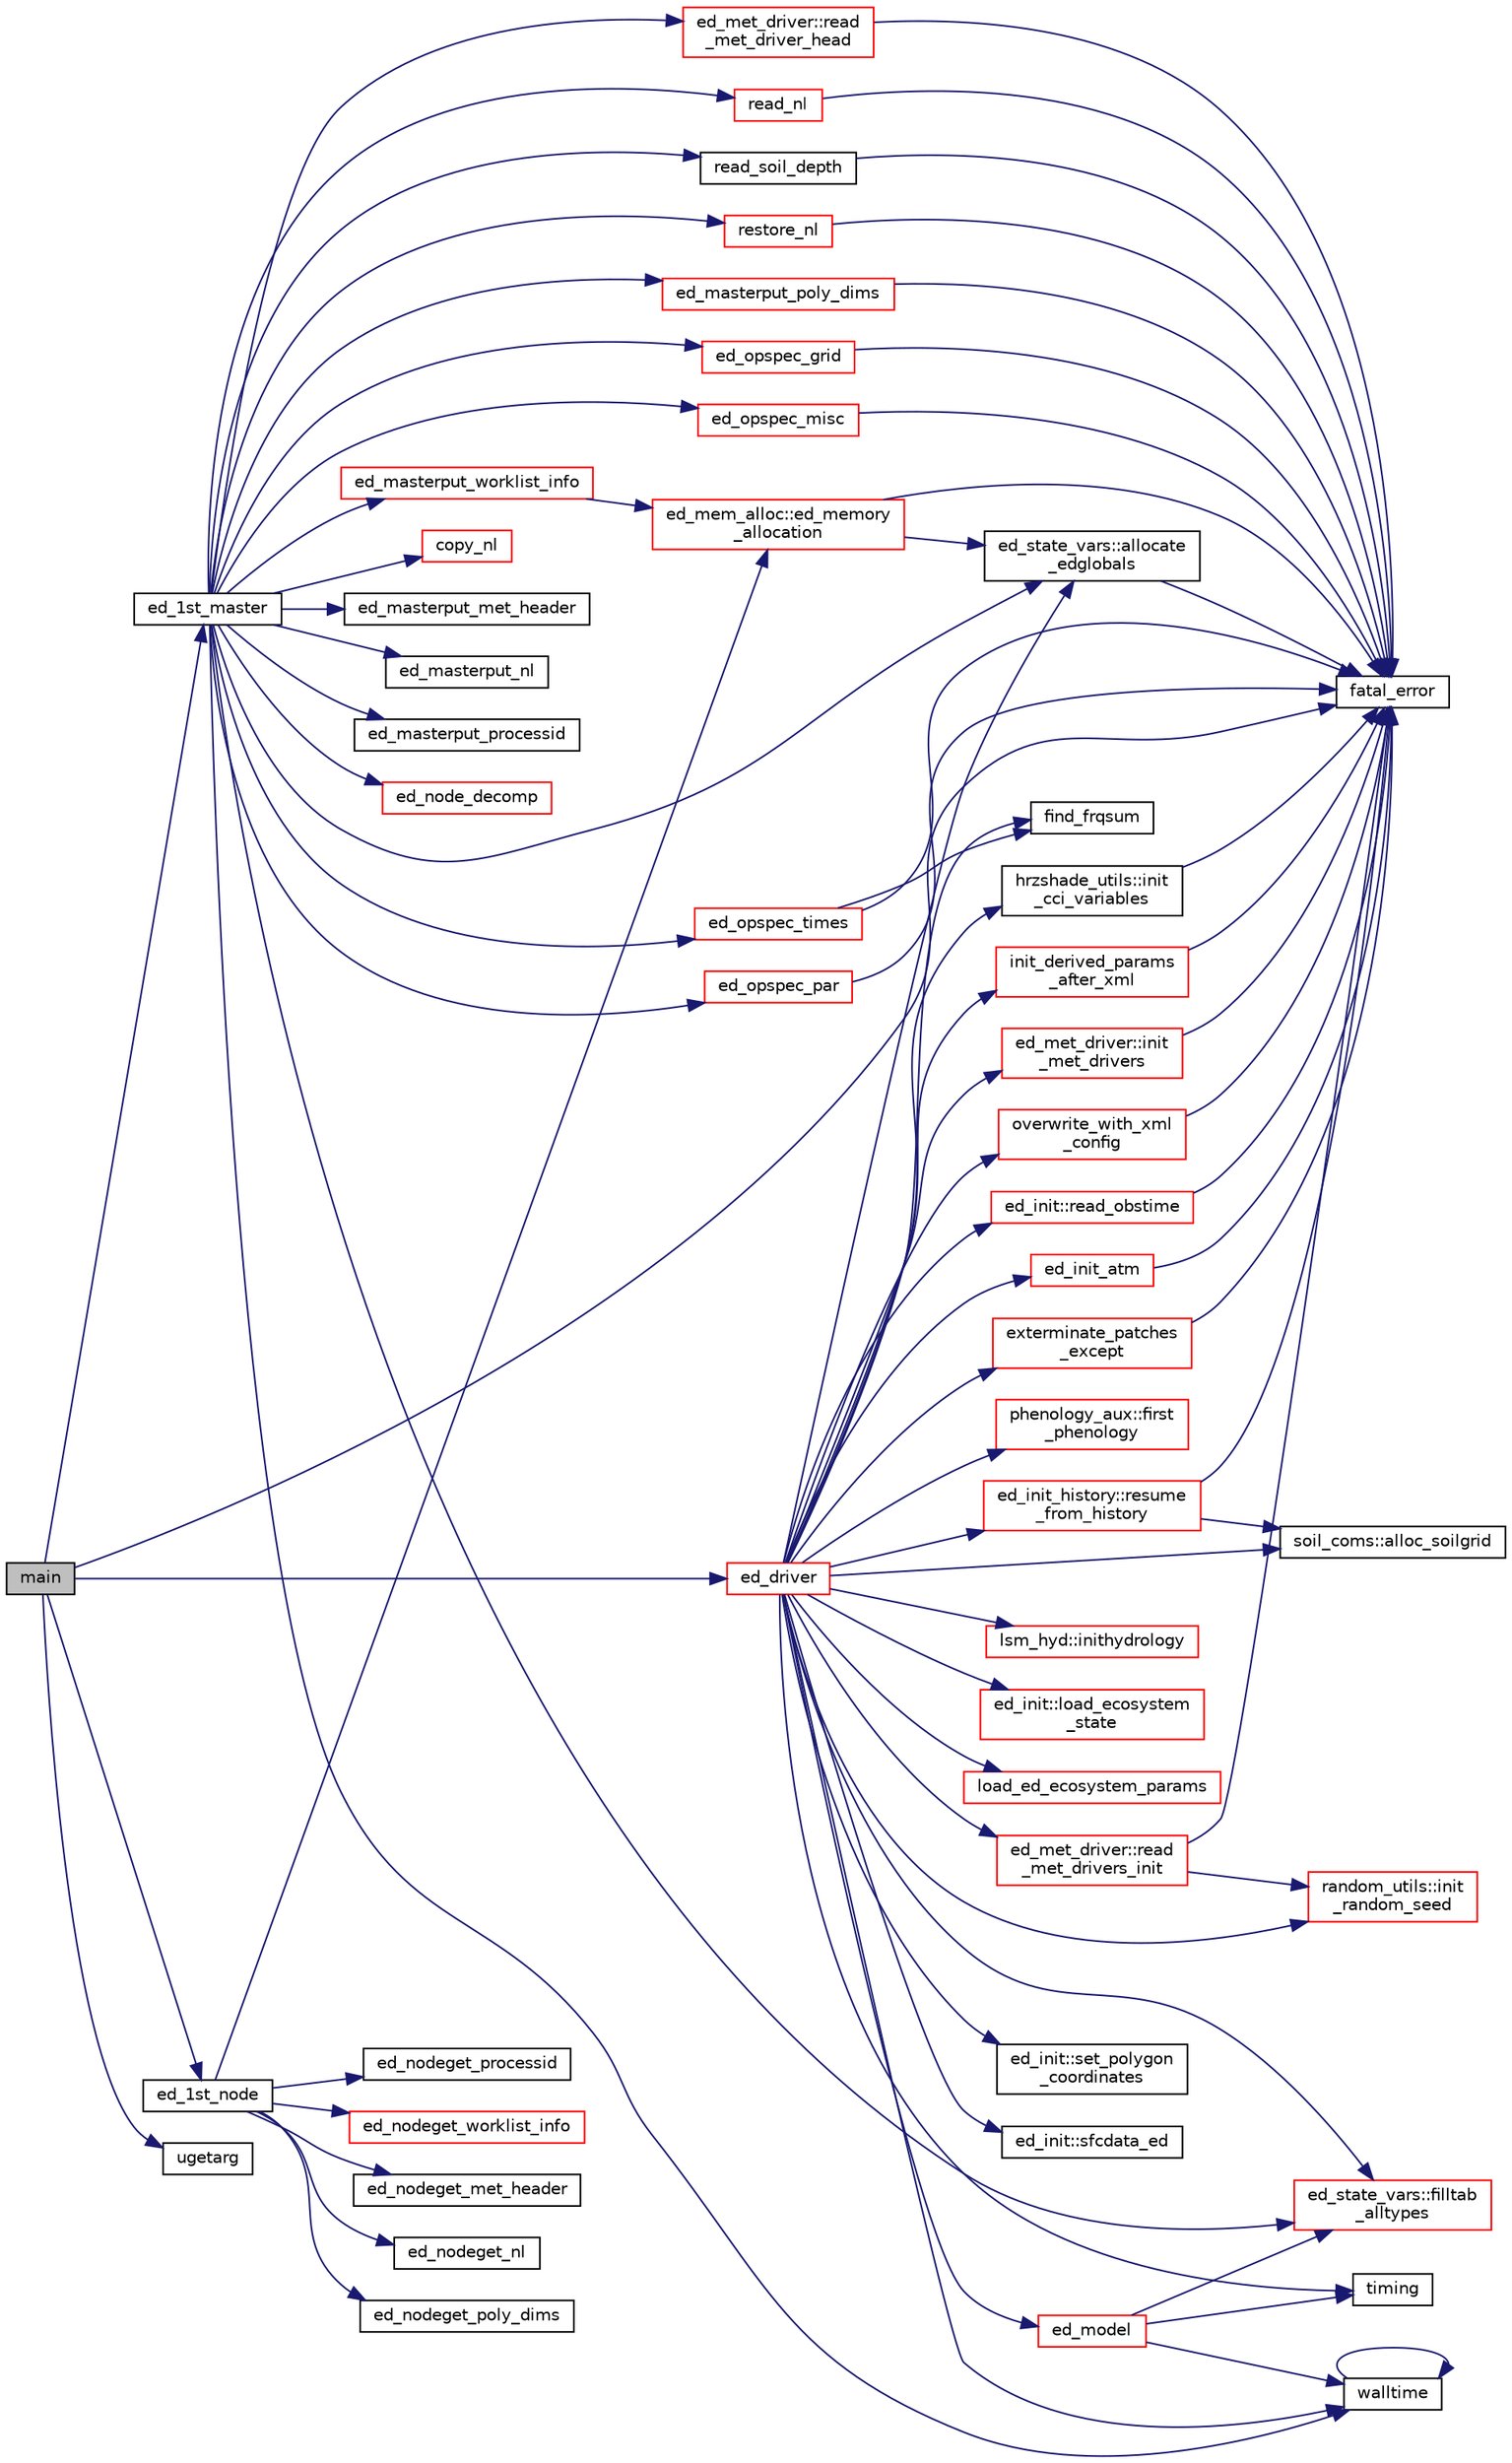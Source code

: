digraph "main"
{
 // LATEX_PDF_SIZE
  edge [fontname="Helvetica",fontsize="10",labelfontname="Helvetica",labelfontsize="10"];
  node [fontname="Helvetica",fontsize="10",shape=record];
  rankdir="LR";
  Node1 [label="main",height=0.2,width=0.4,color="black", fillcolor="grey75", style="filled", fontcolor="black",tooltip=" "];
  Node1 -> Node2 [color="midnightblue",fontsize="10",style="solid",fontname="Helvetica"];
  Node2 [label="ed_1st_master",height=0.2,width=0.4,color="black", fillcolor="white", style="filled",URL="$ed__1st_8_f90.html#a210220ea32a2360ac21ce627205a9316",tooltip=" "];
  Node2 -> Node3 [color="midnightblue",fontsize="10",style="solid",fontname="Helvetica"];
  Node3 [label="ed_state_vars::allocate\l_edglobals",height=0.2,width=0.4,color="black", fillcolor="white", style="filled",URL="$namespaceed__state__vars.html#a01c02fd632892eb11eaac0daacc106d2",tooltip="Allocates the global dimensions (outside the structure)."];
  Node3 -> Node4 [color="midnightblue",fontsize="10",style="solid",fontname="Helvetica"];
  Node4 [label="fatal_error",height=0.2,width=0.4,color="black", fillcolor="white", style="filled",URL="$fatal__error_8_f90.html#a2a2bff228716ab48a81c795b348d1665",tooltip=" "];
  Node2 -> Node5 [color="midnightblue",fontsize="10",style="solid",fontname="Helvetica"];
  Node5 [label="copy_nl",height=0.2,width=0.4,color="red", fillcolor="white", style="filled",URL="$ed__load__namelist_8f90.html#a6c55a5dcbe1f908f9e2599d577e8a2d2",tooltip=" "];
  Node2 -> Node13 [color="midnightblue",fontsize="10",style="solid",fontname="Helvetica"];
  Node13 [label="ed_masterput_met_header",height=0.2,width=0.4,color="black", fillcolor="white", style="filled",URL="$ed__mpass__init_8_f90.html#a8f64604ca973c6e8458295ee11bef097",tooltip=" "];
  Node2 -> Node14 [color="midnightblue",fontsize="10",style="solid",fontname="Helvetica"];
  Node14 [label="ed_masterput_nl",height=0.2,width=0.4,color="black", fillcolor="white", style="filled",URL="$ed__mpass__init_8_f90.html#a240d6cf9664c6058b39e17a9d98b8dc1",tooltip=" "];
  Node2 -> Node15 [color="midnightblue",fontsize="10",style="solid",fontname="Helvetica"];
  Node15 [label="ed_masterput_poly_dims",height=0.2,width=0.4,color="red", fillcolor="white", style="filled",URL="$ed__mpass__init_8_f90.html#ab8edb5262c6398dd001aecd5144ff6ad",tooltip=" "];
  Node15 -> Node4 [color="midnightblue",fontsize="10",style="solid",fontname="Helvetica"];
  Node2 -> Node18 [color="midnightblue",fontsize="10",style="solid",fontname="Helvetica"];
  Node18 [label="ed_masterput_processid",height=0.2,width=0.4,color="black", fillcolor="white", style="filled",URL="$ed__mpass__init_8_f90.html#a78fbd18a00870b2ba2577524102b6730",tooltip=" "];
  Node2 -> Node19 [color="midnightblue",fontsize="10",style="solid",fontname="Helvetica"];
  Node19 [label="ed_masterput_worklist_info",height=0.2,width=0.4,color="red", fillcolor="white", style="filled",URL="$ed__mpass__init_8_f90.html#a92ea90e711dba589f46d6e84f21526c8",tooltip=" "];
  Node19 -> Node22 [color="midnightblue",fontsize="10",style="solid",fontname="Helvetica"];
  Node22 [label="ed_mem_alloc::ed_memory\l_allocation",height=0.2,width=0.4,color="red", fillcolor="white", style="filled",URL="$namespaceed__mem__alloc.html#a410d759cf4e13ea20ace04982d91d9bb",tooltip=" "];
  Node22 -> Node3 [color="midnightblue",fontsize="10",style="solid",fontname="Helvetica"];
  Node22 -> Node4 [color="midnightblue",fontsize="10",style="solid",fontname="Helvetica"];
  Node2 -> Node29 [color="midnightblue",fontsize="10",style="solid",fontname="Helvetica"];
  Node29 [label="ed_node_decomp",height=0.2,width=0.4,color="red", fillcolor="white", style="filled",URL="$ed__para__init_8f90.html#a7e154783bfabc64af7dcc857db4dffbb",tooltip=" "];
  Node2 -> Node51 [color="midnightblue",fontsize="10",style="solid",fontname="Helvetica"];
  Node51 [label="ed_opspec_grid",height=0.2,width=0.4,color="red", fillcolor="white", style="filled",URL="$ed__opspec_8_f90.html#aa301ed06640fd2baf024b73d2328478c",tooltip=" "];
  Node51 -> Node4 [color="midnightblue",fontsize="10",style="solid",fontname="Helvetica"];
  Node2 -> Node53 [color="midnightblue",fontsize="10",style="solid",fontname="Helvetica"];
  Node53 [label="ed_opspec_misc",height=0.2,width=0.4,color="red", fillcolor="white", style="filled",URL="$ed__opspec_8_f90.html#ad98b2617041c69161559eb513679f858",tooltip=" "];
  Node53 -> Node4 [color="midnightblue",fontsize="10",style="solid",fontname="Helvetica"];
  Node2 -> Node55 [color="midnightblue",fontsize="10",style="solid",fontname="Helvetica"];
  Node55 [label="ed_opspec_par",height=0.2,width=0.4,color="red", fillcolor="white", style="filled",URL="$ed__opspec_8_f90.html#a799f906b4a18125aa1ff4688ecac263c",tooltip=" "];
  Node55 -> Node4 [color="midnightblue",fontsize="10",style="solid",fontname="Helvetica"];
  Node2 -> Node56 [color="midnightblue",fontsize="10",style="solid",fontname="Helvetica"];
  Node56 [label="ed_opspec_times",height=0.2,width=0.4,color="red", fillcolor="white", style="filled",URL="$ed__opspec_8_f90.html#a4de60af11128e197d5b881d002b89630",tooltip=" "];
  Node56 -> Node4 [color="midnightblue",fontsize="10",style="solid",fontname="Helvetica"];
  Node56 -> Node57 [color="midnightblue",fontsize="10",style="solid",fontname="Helvetica"];
  Node57 [label="find_frqsum",height=0.2,width=0.4,color="black", fillcolor="white", style="filled",URL="$ed__driver_8_f90.html#aaf39453993593490eb170bc040726ee2",tooltip=" "];
  Node2 -> Node58 [color="midnightblue",fontsize="10",style="solid",fontname="Helvetica"];
  Node58 [label="ed_state_vars::filltab\l_alltypes",height=0.2,width=0.4,color="red", fillcolor="white", style="filled",URL="$namespaceed__state__vars.html#afdc01451213108f52d4c3ac14a804f74",tooltip="This subroutine is the main driver for filling the variable table (var_table) of ED variables."];
  Node2 -> Node123 [color="midnightblue",fontsize="10",style="solid",fontname="Helvetica"];
  Node123 [label="ed_met_driver::read\l_met_driver_head",height=0.2,width=0.4,color="red", fillcolor="white", style="filled",URL="$namespaceed__met__driver.html#a0965b93e1a1d978fdadf4a72863ded51",tooltip=" "];
  Node123 -> Node4 [color="midnightblue",fontsize="10",style="solid",fontname="Helvetica"];
  Node2 -> Node125 [color="midnightblue",fontsize="10",style="solid",fontname="Helvetica"];
  Node125 [label="read_nl",height=0.2,width=0.4,color="red", fillcolor="white", style="filled",URL="$ed__load__namelist_8f90.html#a74dbabc7eca04f03fced064fb5389c57",tooltip=" "];
  Node125 -> Node4 [color="midnightblue",fontsize="10",style="solid",fontname="Helvetica"];
  Node2 -> Node127 [color="midnightblue",fontsize="10",style="solid",fontname="Helvetica"];
  Node127 [label="read_soil_depth",height=0.2,width=0.4,color="black", fillcolor="white", style="filled",URL="$leaf__database_8f90.html#aad22620a117c4d316d32f8cb3a185496",tooltip=" "];
  Node127 -> Node4 [color="midnightblue",fontsize="10",style="solid",fontname="Helvetica"];
  Node2 -> Node128 [color="midnightblue",fontsize="10",style="solid",fontname="Helvetica"];
  Node128 [label="restore_nl",height=0.2,width=0.4,color="red", fillcolor="white", style="filled",URL="$ed__load__namelist_8f90.html#aa4540ee5a1b2b39733d25c5693ac228f",tooltip=" "];
  Node128 -> Node4 [color="midnightblue",fontsize="10",style="solid",fontname="Helvetica"];
  Node2 -> Node129 [color="midnightblue",fontsize="10",style="solid",fontname="Helvetica"];
  Node129 [label="walltime",height=0.2,width=0.4,color="black", fillcolor="white", style="filled",URL="$utils__f_8f90.html#ad3ffdbdf7c50b9d7de84489e2e30eec5",tooltip=" "];
  Node129 -> Node129 [color="midnightblue",fontsize="10",style="solid",fontname="Helvetica"];
  Node1 -> Node130 [color="midnightblue",fontsize="10",style="solid",fontname="Helvetica"];
  Node130 [label="ed_1st_node",height=0.2,width=0.4,color="black", fillcolor="white", style="filled",URL="$ed__1st_8_f90.html#a88c7eafef7545a0e8343dd5a148f8320",tooltip=" "];
  Node130 -> Node22 [color="midnightblue",fontsize="10",style="solid",fontname="Helvetica"];
  Node130 -> Node131 [color="midnightblue",fontsize="10",style="solid",fontname="Helvetica"];
  Node131 [label="ed_nodeget_met_header",height=0.2,width=0.4,color="black", fillcolor="white", style="filled",URL="$ed__mpass__init_8_f90.html#a7c43c6c7ffb1ec5ba35396470e532068",tooltip=" "];
  Node130 -> Node132 [color="midnightblue",fontsize="10",style="solid",fontname="Helvetica"];
  Node132 [label="ed_nodeget_nl",height=0.2,width=0.4,color="black", fillcolor="white", style="filled",URL="$ed__mpass__init_8_f90.html#a71a6170aace1990f255b9da08adc81cf",tooltip=" "];
  Node130 -> Node133 [color="midnightblue",fontsize="10",style="solid",fontname="Helvetica"];
  Node133 [label="ed_nodeget_poly_dims",height=0.2,width=0.4,color="black", fillcolor="white", style="filled",URL="$ed__mpass__init_8_f90.html#aa2fb2a5427c2e9a8ae20d387ca95a66e",tooltip=" "];
  Node130 -> Node134 [color="midnightblue",fontsize="10",style="solid",fontname="Helvetica"];
  Node134 [label="ed_nodeget_processid",height=0.2,width=0.4,color="black", fillcolor="white", style="filled",URL="$ed__mpass__init_8_f90.html#a1c980ac7ad5de486780a351778cfb786",tooltip=" "];
  Node130 -> Node135 [color="midnightblue",fontsize="10",style="solid",fontname="Helvetica"];
  Node135 [label="ed_nodeget_worklist_info",height=0.2,width=0.4,color="red", fillcolor="white", style="filled",URL="$ed__mpass__init_8_f90.html#a5ad92c335f14b12bdba706f520c2e3e8",tooltip=" "];
  Node1 -> Node136 [color="midnightblue",fontsize="10",style="solid",fontname="Helvetica"];
  Node136 [label="ed_driver",height=0.2,width=0.4,color="red", fillcolor="white", style="filled",URL="$ed__driver_8_f90.html#a5706bd8bee60960fe8166de1870e47da",tooltip=" "];
  Node136 -> Node137 [color="midnightblue",fontsize="10",style="solid",fontname="Helvetica"];
  Node137 [label="soil_coms::alloc_soilgrid",height=0.2,width=0.4,color="black", fillcolor="white", style="filled",URL="$namespacesoil__coms.html#ad616d97c9e0bec81cd93be86cd178216",tooltip=" "];
  Node136 -> Node3 [color="midnightblue",fontsize="10",style="solid",fontname="Helvetica"];
  Node136 -> Node138 [color="midnightblue",fontsize="10",style="solid",fontname="Helvetica"];
  Node138 [label="ed_init_atm",height=0.2,width=0.4,color="red", fillcolor="white", style="filled",URL="$ed__init__atm_8_f90.html#a67ae59514caf7fea8936bca72628f5ca",tooltip=" "];
  Node138 -> Node4 [color="midnightblue",fontsize="10",style="solid",fontname="Helvetica"];
  Node136 -> Node254 [color="midnightblue",fontsize="10",style="solid",fontname="Helvetica"];
  Node254 [label="ed_model",height=0.2,width=0.4,color="red", fillcolor="white", style="filled",URL="$ed__model_8_f90.html#a9804b9ca3fcb1b4e17171d786d50c32c",tooltip="Begins, updates, and outputs results from ecosystem simulation."];
  Node254 -> Node58 [color="midnightblue",fontsize="10",style="solid",fontname="Helvetica"];
  Node254 -> Node474 [color="midnightblue",fontsize="10",style="solid",fontname="Helvetica"];
  Node474 [label="timing",height=0.2,width=0.4,color="black", fillcolor="white", style="filled",URL="$rsys_8_f90.html#a41ecaae8b0c09305c1db8113d3ab07b7",tooltip=" "];
  Node254 -> Node129 [color="midnightblue",fontsize="10",style="solid",fontname="Helvetica"];
  Node136 -> Node613 [color="midnightblue",fontsize="10",style="solid",fontname="Helvetica"];
  Node613 [label="exterminate_patches\l_except",height=0.2,width=0.4,color="red", fillcolor="white", style="filled",URL="$ed__driver_8_f90.html#acbe29092ab1909380268a871fae36f22",tooltip=" "];
  Node613 -> Node4 [color="midnightblue",fontsize="10",style="solid",fontname="Helvetica"];
  Node136 -> Node58 [color="midnightblue",fontsize="10",style="solid",fontname="Helvetica"];
  Node136 -> Node57 [color="midnightblue",fontsize="10",style="solid",fontname="Helvetica"];
  Node136 -> Node614 [color="midnightblue",fontsize="10",style="solid",fontname="Helvetica"];
  Node614 [label="phenology_aux::first\l_phenology",height=0.2,width=0.4,color="red", fillcolor="white", style="filled",URL="$namespacephenology__aux.html#ac9c11ddf83cd16439262bc9c7c72bf2e",tooltip=" "];
  Node136 -> Node615 [color="midnightblue",fontsize="10",style="solid",fontname="Helvetica"];
  Node615 [label="hrzshade_utils::init\l_cci_variables",height=0.2,width=0.4,color="black", fillcolor="white", style="filled",URL="$namespacehrzshade__utils.html#a8bcb72a04a5c681670349853b9093a22",tooltip=" "];
  Node615 -> Node4 [color="midnightblue",fontsize="10",style="solid",fontname="Helvetica"];
  Node136 -> Node616 [color="midnightblue",fontsize="10",style="solid",fontname="Helvetica"];
  Node616 [label="init_derived_params\l_after_xml",height=0.2,width=0.4,color="red", fillcolor="white", style="filled",URL="$ed__params_8f90.html#a5fa763d7d9e8ea710e1c25cc42ccd12a",tooltip=" "];
  Node616 -> Node4 [color="midnightblue",fontsize="10",style="solid",fontname="Helvetica"];
  Node136 -> Node617 [color="midnightblue",fontsize="10",style="solid",fontname="Helvetica"];
  Node617 [label="ed_met_driver::init\l_met_drivers",height=0.2,width=0.4,color="red", fillcolor="white", style="filled",URL="$namespaceed__met__driver.html#a7804f50ae19e84e6e8e63f84bbe9606f",tooltip=" "];
  Node617 -> Node4 [color="midnightblue",fontsize="10",style="solid",fontname="Helvetica"];
  Node136 -> Node619 [color="midnightblue",fontsize="10",style="solid",fontname="Helvetica"];
  Node619 [label="random_utils::init\l_random_seed",height=0.2,width=0.4,color="red", fillcolor="white", style="filled",URL="$namespacerandom__utils.html#ae17be79dc864c9dfe90b5dbf0fa9a227",tooltip=" "];
  Node136 -> Node621 [color="midnightblue",fontsize="10",style="solid",fontname="Helvetica"];
  Node621 [label="lsm_hyd::inithydrology",height=0.2,width=0.4,color="red", fillcolor="white", style="filled",URL="$namespacelsm__hyd.html#aa5e097e41aff3b616233f92a8c918375",tooltip=" "];
  Node136 -> Node623 [color="midnightblue",fontsize="10",style="solid",fontname="Helvetica"];
  Node623 [label="ed_init::load_ecosystem\l_state",height=0.2,width=0.4,color="red", fillcolor="white", style="filled",URL="$namespaceed__init.html#a8181c9f2a37fc0800a7579090f3b3ed0",tooltip=" "];
  Node136 -> Node652 [color="midnightblue",fontsize="10",style="solid",fontname="Helvetica"];
  Node652 [label="load_ed_ecosystem_params",height=0.2,width=0.4,color="red", fillcolor="white", style="filled",URL="$ed__params_8f90.html#af74bdb1b6959fc9b59288f80e8832f14",tooltip=" "];
  Node136 -> Node681 [color="midnightblue",fontsize="10",style="solid",fontname="Helvetica"];
  Node681 [label="overwrite_with_xml\l_config",height=0.2,width=0.4,color="red", fillcolor="white", style="filled",URL="$ed__params_8f90.html#a2c0c887700d85a5be6fbd26b071c8da6",tooltip=" "];
  Node681 -> Node4 [color="midnightblue",fontsize="10",style="solid",fontname="Helvetica"];
  Node136 -> Node690 [color="midnightblue",fontsize="10",style="solid",fontname="Helvetica"];
  Node690 [label="ed_met_driver::read\l_met_drivers_init",height=0.2,width=0.4,color="red", fillcolor="white", style="filled",URL="$namespaceed__met__driver.html#a74d852fbf8bace115f878f9eab8eff9f",tooltip=" "];
  Node690 -> Node4 [color="midnightblue",fontsize="10",style="solid",fontname="Helvetica"];
  Node690 -> Node619 [color="midnightblue",fontsize="10",style="solid",fontname="Helvetica"];
  Node136 -> Node691 [color="midnightblue",fontsize="10",style="solid",fontname="Helvetica"];
  Node691 [label="ed_init::read_obstime",height=0.2,width=0.4,color="red", fillcolor="white", style="filled",URL="$namespaceed__init.html#a59b3b93d76bdf9a0f4f12313f859746d",tooltip="Read and store observational time from file provided from ED2IN."];
  Node691 -> Node4 [color="midnightblue",fontsize="10",style="solid",fontname="Helvetica"];
  Node136 -> Node692 [color="midnightblue",fontsize="10",style="solid",fontname="Helvetica"];
  Node692 [label="ed_init_history::resume\l_from_history",height=0.2,width=0.4,color="red", fillcolor="white", style="filled",URL="$namespaceed__init__history.html#a8369fa1f9ca2551e5c4e3ae6bb032dbc",tooltip=" "];
  Node692 -> Node137 [color="midnightblue",fontsize="10",style="solid",fontname="Helvetica"];
  Node692 -> Node4 [color="midnightblue",fontsize="10",style="solid",fontname="Helvetica"];
  Node136 -> Node706 [color="midnightblue",fontsize="10",style="solid",fontname="Helvetica"];
  Node706 [label="ed_init::set_polygon\l_coordinates",height=0.2,width=0.4,color="black", fillcolor="white", style="filled",URL="$namespaceed__init.html#a046223d9d38a94efd70b831f41c535d8",tooltip=" "];
  Node136 -> Node707 [color="midnightblue",fontsize="10",style="solid",fontname="Helvetica"];
  Node707 [label="ed_init::sfcdata_ed",height=0.2,width=0.4,color="black", fillcolor="white", style="filled",URL="$namespaceed__init.html#a64dde45798215030fadf8e798b772448",tooltip=" "];
  Node136 -> Node474 [color="midnightblue",fontsize="10",style="solid",fontname="Helvetica"];
  Node136 -> Node129 [color="midnightblue",fontsize="10",style="solid",fontname="Helvetica"];
  Node1 -> Node4 [color="midnightblue",fontsize="10",style="solid",fontname="Helvetica"];
  Node1 -> Node718 [color="midnightblue",fontsize="10",style="solid",fontname="Helvetica"];
  Node718 [label="ugetarg",height=0.2,width=0.4,color="black", fillcolor="white", style="filled",URL="$rsys_8_f90.html#a00064fe2d51a3d606c81cfe4d7757b20",tooltip=" "];
}
